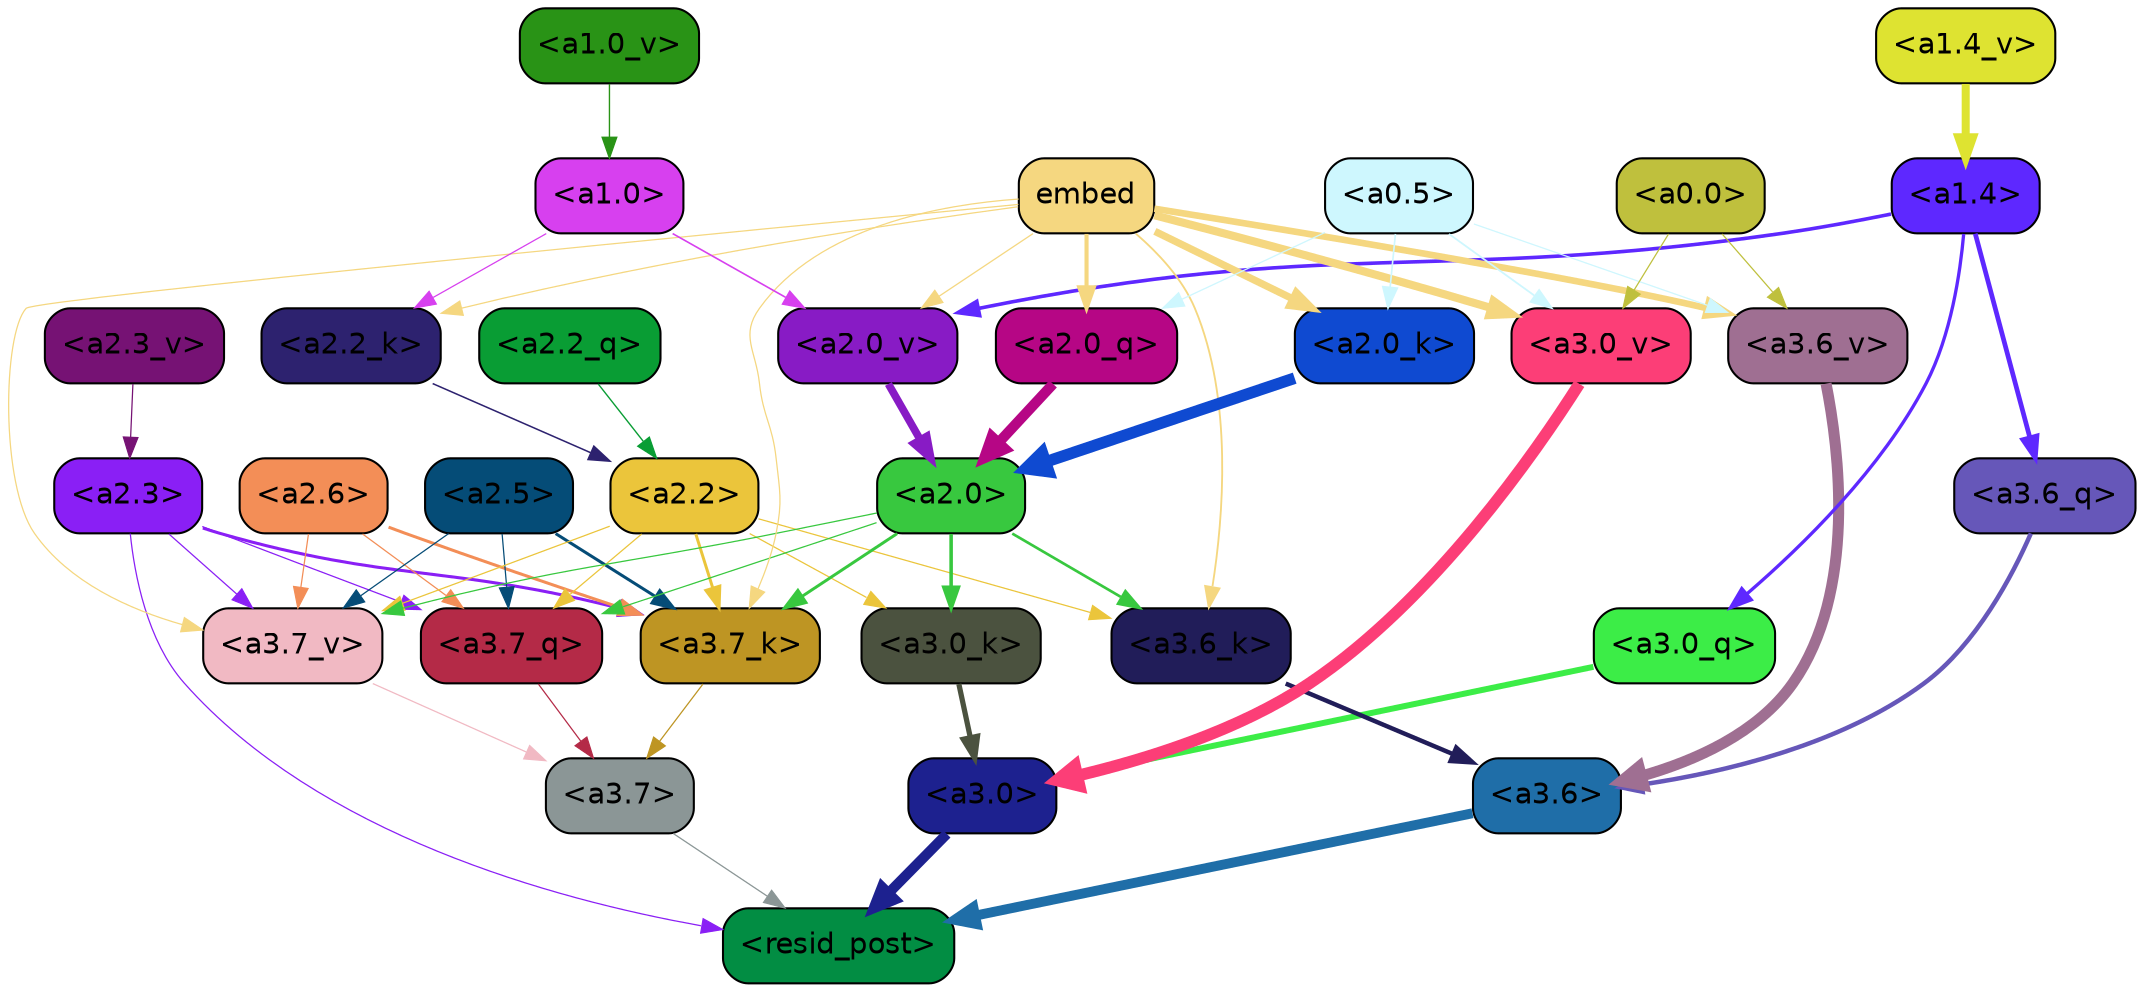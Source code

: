 strict digraph "" {
	graph [bgcolor=transparent,
		layout=dot,
		overlap=false,
		splines=true
	];
	"<a3.7>"	[color=black,
		fillcolor="#8b9696",
		fontname=Helvetica,
		shape=box,
		style="filled, rounded"];
	"<resid_post>"	[color=black,
		fillcolor="#028d43",
		fontname=Helvetica,
		shape=box,
		style="filled, rounded"];
	"<a3.7>" -> "<resid_post>"	[color="#8b9696",
		penwidth=0.6];
	"<a3.6>"	[color=black,
		fillcolor="#1f6ea8",
		fontname=Helvetica,
		shape=box,
		style="filled, rounded"];
	"<a3.6>" -> "<resid_post>"	[color="#1f6ea8",
		penwidth=4.746312499046326];
	"<a3.0>"	[color=black,
		fillcolor="#1d218f",
		fontname=Helvetica,
		shape=box,
		style="filled, rounded"];
	"<a3.0>" -> "<resid_post>"	[color="#1d218f",
		penwidth=4.896343111991882];
	"<a2.3>"	[color=black,
		fillcolor="#8a1ff5",
		fontname=Helvetica,
		shape=box,
		style="filled, rounded"];
	"<a2.3>" -> "<resid_post>"	[color="#8a1ff5",
		penwidth=0.6];
	"<a3.7_q>"	[color=black,
		fillcolor="#b42a47",
		fontname=Helvetica,
		shape=box,
		style="filled, rounded"];
	"<a2.3>" -> "<a3.7_q>"	[color="#8a1ff5",
		penwidth=0.6];
	"<a3.7_k>"	[color=black,
		fillcolor="#be9523",
		fontname=Helvetica,
		shape=box,
		style="filled, rounded"];
	"<a2.3>" -> "<a3.7_k>"	[color="#8a1ff5",
		penwidth=1.467104621231556];
	"<a3.7_v>"	[color=black,
		fillcolor="#f1b9c3",
		fontname=Helvetica,
		shape=box,
		style="filled, rounded"];
	"<a2.3>" -> "<a3.7_v>"	[color="#8a1ff5",
		penwidth=0.6];
	"<a3.7_q>" -> "<a3.7>"	[color="#b42a47",
		penwidth=0.6];
	"<a3.6_q>"	[color=black,
		fillcolor="#6657b9",
		fontname=Helvetica,
		shape=box,
		style="filled, rounded"];
	"<a3.6_q>" -> "<a3.6>"	[color="#6657b9",
		penwidth=2.160832464694977];
	"<a3.0_q>"	[color=black,
		fillcolor="#3ced47",
		fontname=Helvetica,
		shape=box,
		style="filled, rounded"];
	"<a3.0_q>" -> "<a3.0>"	[color="#3ced47",
		penwidth=2.870753765106201];
	"<a3.7_k>" -> "<a3.7>"	[color="#be9523",
		penwidth=0.6];
	"<a3.6_k>"	[color=black,
		fillcolor="#211d59",
		fontname=Helvetica,
		shape=box,
		style="filled, rounded"];
	"<a3.6_k>" -> "<a3.6>"	[color="#211d59",
		penwidth=2.13908451795578];
	"<a3.0_k>"	[color=black,
		fillcolor="#4b523f",
		fontname=Helvetica,
		shape=box,
		style="filled, rounded"];
	"<a3.0_k>" -> "<a3.0>"	[color="#4b523f",
		penwidth=2.520303964614868];
	"<a3.7_v>" -> "<a3.7>"	[color="#f1b9c3",
		penwidth=0.6];
	"<a3.6_v>"	[color=black,
		fillcolor="#9f6f92",
		fontname=Helvetica,
		shape=box,
		style="filled, rounded"];
	"<a3.6_v>" -> "<a3.6>"	[color="#9f6f92",
		penwidth=5.297133803367615];
	"<a3.0_v>"	[color=black,
		fillcolor="#fc3e77",
		fontname=Helvetica,
		shape=box,
		style="filled, rounded"];
	"<a3.0_v>" -> "<a3.0>"	[color="#fc3e77",
		penwidth=5.680712580680847];
	"<a2.6>"	[color=black,
		fillcolor="#f38e57",
		fontname=Helvetica,
		shape=box,
		style="filled, rounded"];
	"<a2.6>" -> "<a3.7_q>"	[color="#f38e57",
		penwidth=0.6];
	"<a2.6>" -> "<a3.7_k>"	[color="#f38e57",
		penwidth=1.4453159049153328];
	"<a2.6>" -> "<a3.7_v>"	[color="#f38e57",
		penwidth=0.6];
	"<a2.5>"	[color=black,
		fillcolor="#054c77",
		fontname=Helvetica,
		shape=box,
		style="filled, rounded"];
	"<a2.5>" -> "<a3.7_q>"	[color="#054c77",
		penwidth=0.6];
	"<a2.5>" -> "<a3.7_k>"	[color="#054c77",
		penwidth=1.4526091292500496];
	"<a2.5>" -> "<a3.7_v>"	[color="#054c77",
		penwidth=0.6];
	"<a2.2>"	[color=black,
		fillcolor="#ebc53b",
		fontname=Helvetica,
		shape=box,
		style="filled, rounded"];
	"<a2.2>" -> "<a3.7_q>"	[color="#ebc53b",
		penwidth=0.6];
	"<a2.2>" -> "<a3.7_k>"	[color="#ebc53b",
		penwidth=1.4310357049107552];
	"<a2.2>" -> "<a3.6_k>"	[color="#ebc53b",
		penwidth=0.6];
	"<a2.2>" -> "<a3.0_k>"	[color="#ebc53b",
		penwidth=0.6];
	"<a2.2>" -> "<a3.7_v>"	[color="#ebc53b",
		penwidth=0.6];
	"<a2.0>"	[color=black,
		fillcolor="#38c83f",
		fontname=Helvetica,
		shape=box,
		style="filled, rounded"];
	"<a2.0>" -> "<a3.7_q>"	[color="#38c83f",
		penwidth=0.6];
	"<a2.0>" -> "<a3.7_k>"	[color="#38c83f",
		penwidth=1.4314699843525887];
	"<a2.0>" -> "<a3.6_k>"	[color="#38c83f",
		penwidth=1.2950235605239868];
	"<a2.0>" -> "<a3.0_k>"	[color="#38c83f",
		penwidth=1.712992787361145];
	"<a2.0>" -> "<a3.7_v>"	[color="#38c83f",
		penwidth=0.6];
	"<a1.4>"	[color=black,
		fillcolor="#5e28ff",
		fontname=Helvetica,
		shape=box,
		style="filled, rounded"];
	"<a1.4>" -> "<a3.6_q>"	[color="#5e28ff",
		penwidth=2.2719132900238037];
	"<a1.4>" -> "<a3.0_q>"	[color="#5e28ff",
		penwidth=1.5932877659797668];
	"<a2.0_v>"	[color=black,
		fillcolor="#881bc5",
		fontname=Helvetica,
		shape=box,
		style="filled, rounded"];
	"<a1.4>" -> "<a2.0_v>"	[color="#5e28ff",
		penwidth=1.7291951477527618];
	embed	[color=black,
		fillcolor="#f5d780",
		fontname=Helvetica,
		shape=box,
		style="filled, rounded"];
	embed -> "<a3.7_k>"	[color="#f5d780",
		penwidth=0.6];
	embed -> "<a3.6_k>"	[color="#f5d780",
		penwidth=0.891706109046936];
	embed -> "<a3.7_v>"	[color="#f5d780",
		penwidth=0.6];
	embed -> "<a3.6_v>"	[color="#f5d780",
		penwidth=3.1766927242279053];
	embed -> "<a3.0_v>"	[color="#f5d780",
		penwidth=3.9005755856633186];
	"<a2.0_q>"	[color=black,
		fillcolor="#b60685",
		fontname=Helvetica,
		shape=box,
		style="filled, rounded"];
	embed -> "<a2.0_q>"	[color="#f5d780",
		penwidth=1.9666987657546997];
	"<a2.2_k>"	[color=black,
		fillcolor="#2d226f",
		fontname=Helvetica,
		shape=box,
		style="filled, rounded"];
	embed -> "<a2.2_k>"	[color="#f5d780",
		penwidth=0.6];
	"<a2.0_k>"	[color=black,
		fillcolor="#0f4ad1",
		fontname=Helvetica,
		shape=box,
		style="filled, rounded"];
	embed -> "<a2.0_k>"	[color="#f5d780",
		penwidth=3.5067105293273926];
	embed -> "<a2.0_v>"	[color="#f5d780",
		penwidth=0.6];
	"<a0.5>"	[color=black,
		fillcolor="#cef7fe",
		fontname=Helvetica,
		shape=box,
		style="filled, rounded"];
	"<a0.5>" -> "<a3.6_v>"	[color="#cef7fe",
		penwidth=0.6];
	"<a0.5>" -> "<a3.0_v>"	[color="#cef7fe",
		penwidth=0.8493617177009583];
	"<a0.5>" -> "<a2.0_q>"	[color="#cef7fe",
		penwidth=0.6];
	"<a0.5>" -> "<a2.0_k>"	[color="#cef7fe",
		penwidth=0.7897228002548218];
	"<a0.0>"	[color=black,
		fillcolor="#bfc03d",
		fontname=Helvetica,
		shape=box,
		style="filled, rounded"];
	"<a0.0>" -> "<a3.6_v>"	[color="#bfc03d",
		penwidth=0.6];
	"<a0.0>" -> "<a3.0_v>"	[color="#bfc03d",
		penwidth=0.6];
	"<a2.2_q>"	[color=black,
		fillcolor="#099d34",
		fontname=Helvetica,
		shape=box,
		style="filled, rounded"];
	"<a2.2_q>" -> "<a2.2>"	[color="#099d34",
		penwidth=0.6677633281797171];
	"<a2.0_q>" -> "<a2.0>"	[color="#b60685",
		penwidth=4.966194009408355];
	"<a2.2_k>" -> "<a2.2>"	[color="#2d226f",
		penwidth=0.7399393804371357];
	"<a2.0_k>" -> "<a2.0>"	[color="#0f4ad1",
		penwidth=5.5817058570683];
	"<a2.3_v>"	[color=black,
		fillcolor="#761274",
		fontname=Helvetica,
		shape=box,
		style="filled, rounded"];
	"<a2.3_v>" -> "<a2.3>"	[color="#761274",
		penwidth=0.6];
	"<a2.0_v>" -> "<a2.0>"	[color="#881bc5",
		penwidth=3.7102378383278847];
	"<a1.0>"	[color=black,
		fillcolor="#d740ef",
		fontname=Helvetica,
		shape=box,
		style="filled, rounded"];
	"<a1.0>" -> "<a2.2_k>"	[color="#d740ef",
		penwidth=0.6];
	"<a1.0>" -> "<a2.0_v>"	[color="#d740ef",
		penwidth=0.7823128998279572];
	"<a1.4_v>"	[color=black,
		fillcolor="#dee331",
		fontname=Helvetica,
		shape=box,
		style="filled, rounded"];
	"<a1.4_v>" -> "<a1.4>"	[color="#dee331",
		penwidth=3.84571635723114];
	"<a1.0_v>"	[color=black,
		fillcolor="#299316",
		fontname=Helvetica,
		shape=box,
		style="filled, rounded"];
	"<a1.0_v>" -> "<a1.0>"	[color="#299316",
		penwidth=0.6638844013214111];
}
